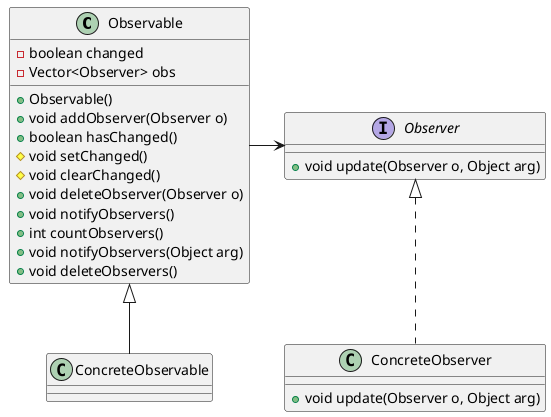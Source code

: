 @startuml

skinparam DefaultFontName PingFangSC-Regular

class Observable {
  - boolean changed
  - Vector<Observer> obs 
  + Observable() 
  + void addObserver(Observer o) 
  + boolean hasChanged() 
  # void setChanged() 
  # void clearChanged() 
  + void deleteObserver(Observer o) 
  + void notifyObservers() 
  + int countObservers() 
  + void notifyObservers(Object arg) 
  + void deleteObservers() 
}

interface Observer{
  + void update(Observer o, Object arg)
}

class ConcreteObserver{
  + void update(Observer o, Object arg)
}

Observable -> Observer
Observable <|-- ConcreteObservable
Observer <|.. ConcreteObserver

@enduml